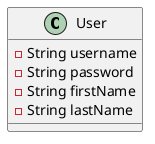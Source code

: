 @startuml

class User {
    - String username
    - String password
    - String firstName
    - String lastName
}

@enduml
